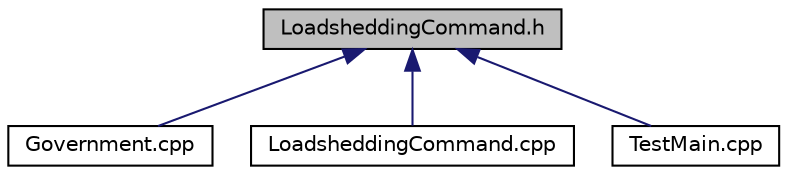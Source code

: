 digraph "LoadsheddingCommand.h"
{
 // LATEX_PDF_SIZE
  edge [fontname="Helvetica",fontsize="10",labelfontname="Helvetica",labelfontsize="10"];
  node [fontname="Helvetica",fontsize="10",shape=record];
  Node1 [label="LoadsheddingCommand.h",height=0.2,width=0.4,color="black", fillcolor="grey75", style="filled", fontcolor="black",tooltip="Defines the LoadsheddingCommand class for handling load-shedding events."];
  Node1 -> Node2 [dir="back",color="midnightblue",fontsize="10",style="solid",fontname="Helvetica"];
  Node2 [label="Government.cpp",height=0.2,width=0.4,color="black", fillcolor="white", style="filled",URL="$Government_8cpp.html",tooltip=" "];
  Node1 -> Node3 [dir="back",color="midnightblue",fontsize="10",style="solid",fontname="Helvetica"];
  Node3 [label="LoadsheddingCommand.cpp",height=0.2,width=0.4,color="black", fillcolor="white", style="filled",URL="$LoadsheddingCommand_8cpp.html",tooltip=" "];
  Node1 -> Node4 [dir="back",color="midnightblue",fontsize="10",style="solid",fontname="Helvetica"];
  Node4 [label="TestMain.cpp",height=0.2,width=0.4,color="black", fillcolor="white", style="filled",URL="$TestMain_8cpp.html",tooltip=" "];
}
